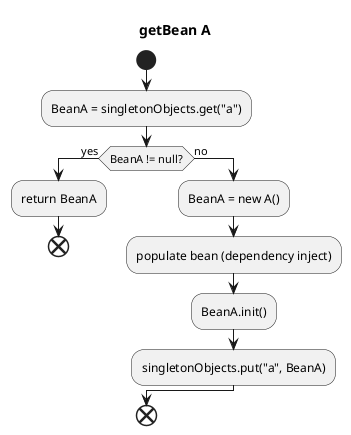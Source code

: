 @startuml
'https://plantuml.com/sequence-diagram

title getBean A

start

:BeanA = singletonObjects.get("a");

if(BeanA != null?) then(yes)
:return BeanA;
end
else(no)

:BeanA = new A();

:populate bean (dependency inject);

:BeanA.init();
:singletonObjects.put("a", BeanA);
endif
end
@enduml